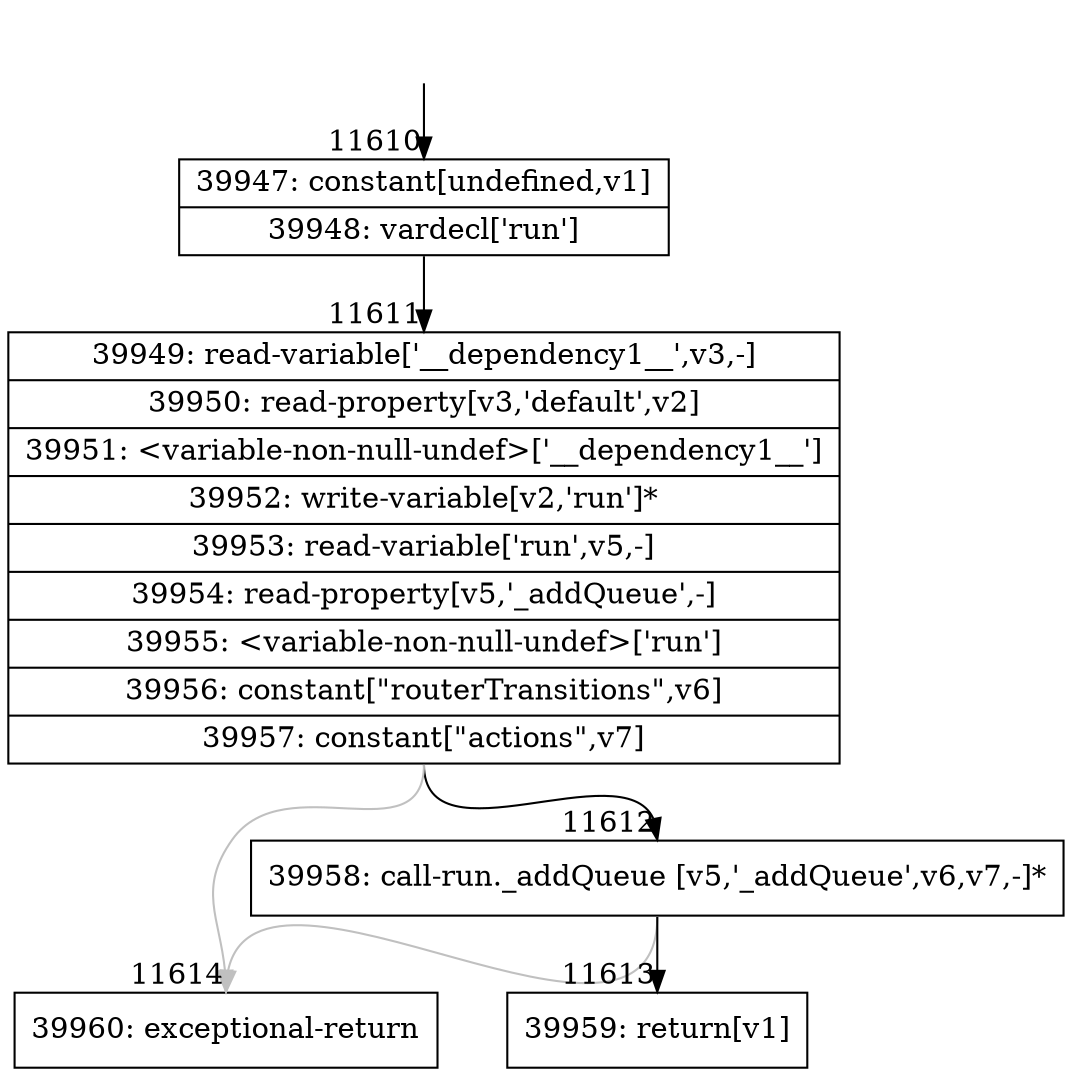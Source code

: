 digraph {
rankdir="TD"
BB_entry953[shape=none,label=""];
BB_entry953 -> BB11610 [tailport=s, headport=n, headlabel="    11610"]
BB11610 [shape=record label="{39947: constant[undefined,v1]|39948: vardecl['run']}" ] 
BB11610 -> BB11611 [tailport=s, headport=n, headlabel="      11611"]
BB11611 [shape=record label="{39949: read-variable['__dependency1__',v3,-]|39950: read-property[v3,'default',v2]|39951: \<variable-non-null-undef\>['__dependency1__']|39952: write-variable[v2,'run']*|39953: read-variable['run',v5,-]|39954: read-property[v5,'_addQueue',-]|39955: \<variable-non-null-undef\>['run']|39956: constant[\"routerTransitions\",v6]|39957: constant[\"actions\",v7]}" ] 
BB11611 -> BB11612 [tailport=s, headport=n, headlabel="      11612"]
BB11611 -> BB11614 [tailport=s, headport=n, color=gray, headlabel="      11614"]
BB11612 [shape=record label="{39958: call-run._addQueue [v5,'_addQueue',v6,v7,-]*}" ] 
BB11612 -> BB11613 [tailport=s, headport=n, headlabel="      11613"]
BB11612 -> BB11614 [tailport=s, headport=n, color=gray]
BB11613 [shape=record label="{39959: return[v1]}" ] 
BB11614 [shape=record label="{39960: exceptional-return}" ] 
//#$~ 21154
}

